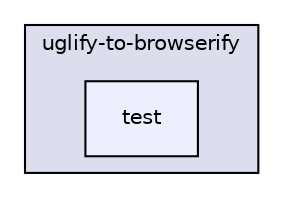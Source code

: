 digraph "gulp-src/node_modules/gulp-uglify/node_modules/uglify-js/node_modules/uglify-to-browserify/test" {
  compound=true
  node [ fontsize="10", fontname="Helvetica"];
  edge [ labelfontsize="10", labelfontname="Helvetica"];
  subgraph clusterdir_0329381345ea384ecb048ac918285a0b {
    graph [ bgcolor="#ddddee", pencolor="black", label="uglify-to-browserify" fontname="Helvetica", fontsize="10", URL="dir_0329381345ea384ecb048ac918285a0b.html"]
  dir_b28630f4364ec44954ca33180b11b345 [shape=box, label="test", style="filled", fillcolor="#eeeeff", pencolor="black", URL="dir_b28630f4364ec44954ca33180b11b345.html"];
  }
}

